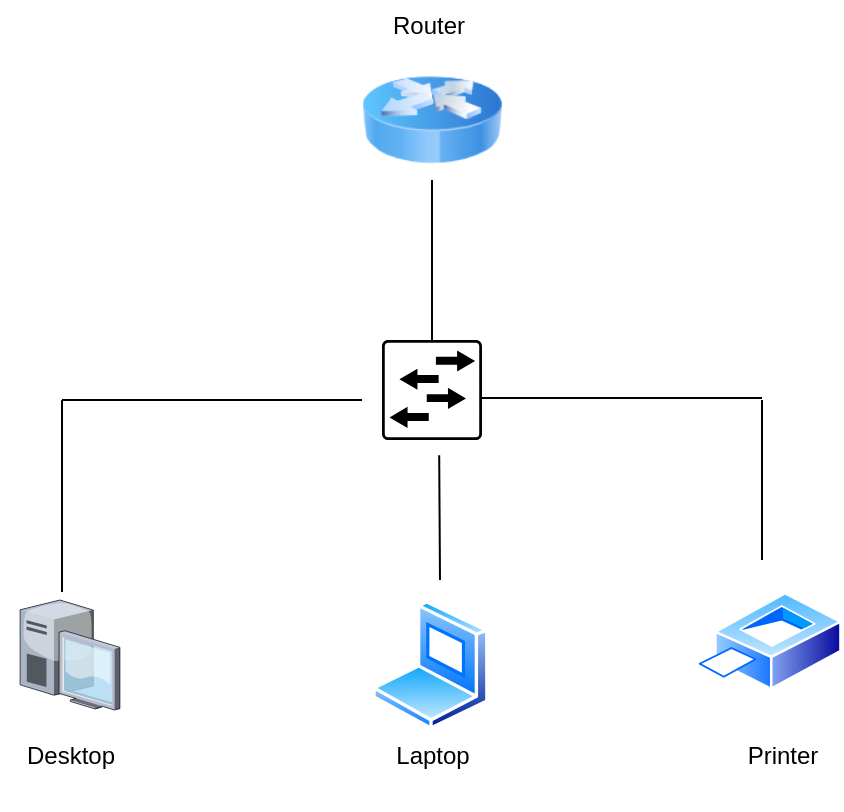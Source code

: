 <mxfile version="26.2.13">
  <diagram name="Page-1" id="T-y03ghc2Tvl-6XSiW8f">
    <mxGraphModel dx="1044" dy="543" grid="1" gridSize="10" guides="1" tooltips="1" connect="1" arrows="1" fold="1" page="1" pageScale="1" pageWidth="850" pageHeight="1100" math="0" shadow="0">
      <root>
        <mxCell id="0" />
        <mxCell id="1" parent="0" />
        <mxCell id="NY2Yz3gPsBfXqk57YhbN-1" value="" style="image;html=1;image=img/lib/clip_art/networking/Router_Icon_128x128.png;labelBackgroundColor=none;" vertex="1" parent="1">
          <mxGeometry x="380" y="150" width="70" height="60" as="geometry" />
        </mxCell>
        <mxCell id="NY2Yz3gPsBfXqk57YhbN-2" value="" style="sketch=0;points=[[0.015,0.015,0],[0.985,0.015,0],[0.985,0.985,0],[0.015,0.985,0],[0.25,0,0],[0.5,0,0],[0.75,0,0],[1,0.25,0],[1,0.5,0],[1,0.75,0],[0.75,1,0],[0.5,1,0],[0.25,1,0],[0,0.75,0],[0,0.5,0],[0,0.25,0]];verticalLabelPosition=bottom;html=1;verticalAlign=top;aspect=fixed;align=center;pointerEvents=1;shape=mxgraph.cisco19.rect;prIcon=l2_switch;labelBackgroundColor=none;" vertex="1" parent="1">
          <mxGeometry x="390" y="290" width="50" height="50" as="geometry" />
        </mxCell>
        <mxCell id="NY2Yz3gPsBfXqk57YhbN-4" value="" style="verticalLabelPosition=bottom;sketch=0;aspect=fixed;html=1;verticalAlign=top;strokeColor=none;align=center;outlineConnect=0;shape=mxgraph.citrix.desktop;labelBackgroundColor=none;" vertex="1" parent="1">
          <mxGeometry x="209.04" y="420" width="49.92" height="54.97" as="geometry" />
        </mxCell>
        <mxCell id="NY2Yz3gPsBfXqk57YhbN-5" value="" style="image;aspect=fixed;perimeter=ellipsePerimeter;html=1;align=center;shadow=0;dashed=0;spacingTop=3;image=img/lib/active_directory/laptop_client.svg;labelBackgroundColor=none;" vertex="1" parent="1">
          <mxGeometry x="385" y="420" width="58.47" height="64.97" as="geometry" />
        </mxCell>
        <mxCell id="NY2Yz3gPsBfXqk57YhbN-6" value="" style="image;aspect=fixed;perimeter=ellipsePerimeter;html=1;align=center;shadow=0;dashed=0;spacingTop=3;image=img/lib/active_directory/printer.svg;labelBackgroundColor=none;" vertex="1" parent="1">
          <mxGeometry x="545.77" y="415.98" width="74.23" height="48.99" as="geometry" />
        </mxCell>
        <mxCell id="NY2Yz3gPsBfXqk57YhbN-12" value="&lt;div&gt;Router&lt;/div&gt;&lt;div&gt;&lt;br&gt;&lt;/div&gt;" style="text;html=1;align=center;verticalAlign=middle;resizable=0;points=[];autosize=1;strokeColor=none;fillColor=none;labelBackgroundColor=none;" vertex="1" parent="1">
          <mxGeometry x="383.47" y="120" width="60" height="40" as="geometry" />
        </mxCell>
        <mxCell id="NY2Yz3gPsBfXqk57YhbN-13" value="&lt;div&gt;Desktop&lt;/div&gt;&lt;div&gt;&lt;br&gt;&lt;/div&gt;" style="text;html=1;align=center;verticalAlign=middle;resizable=0;points=[];autosize=1;strokeColor=none;fillColor=none;labelBackgroundColor=none;" vertex="1" parent="1">
          <mxGeometry x="199" y="484.97" width="70" height="40" as="geometry" />
        </mxCell>
        <mxCell id="NY2Yz3gPsBfXqk57YhbN-14" value="&lt;div&gt;Laptop&lt;/div&gt;&lt;div&gt;&lt;br&gt;&lt;/div&gt;" style="text;html=1;align=center;verticalAlign=middle;resizable=0;points=[];autosize=1;strokeColor=none;fillColor=none;labelBackgroundColor=none;" vertex="1" parent="1">
          <mxGeometry x="385" y="484.97" width="60" height="40" as="geometry" />
        </mxCell>
        <mxCell id="NY2Yz3gPsBfXqk57YhbN-16" value="&lt;div&gt;Printer&lt;/div&gt;&lt;div&gt;&lt;br&gt;&lt;/div&gt;" style="text;html=1;align=center;verticalAlign=middle;resizable=0;points=[];autosize=1;strokeColor=none;fillColor=none;labelBackgroundColor=none;" vertex="1" parent="1">
          <mxGeometry x="560" y="484.97" width="60" height="40" as="geometry" />
        </mxCell>
        <mxCell id="NY2Yz3gPsBfXqk57YhbN-43" value="" style="endArrow=none;html=1;rounded=0;entryX=0.5;entryY=1;entryDx=0;entryDy=0;exitX=0.5;exitY=0;exitDx=0;exitDy=0;exitPerimeter=0;" edge="1" parent="1" source="NY2Yz3gPsBfXqk57YhbN-2" target="NY2Yz3gPsBfXqk57YhbN-1">
          <mxGeometry width="50" height="50" relative="1" as="geometry">
            <mxPoint x="390" y="260" as="sourcePoint" />
            <mxPoint x="440" y="210" as="targetPoint" />
          </mxGeometry>
        </mxCell>
        <mxCell id="NY2Yz3gPsBfXqk57YhbN-44" value="" style="endArrow=none;html=1;rounded=0;" edge="1" parent="1">
          <mxGeometry width="50" height="50" relative="1" as="geometry">
            <mxPoint x="440" y="319" as="sourcePoint" />
            <mxPoint x="580" y="319" as="targetPoint" />
          </mxGeometry>
        </mxCell>
        <mxCell id="NY2Yz3gPsBfXqk57YhbN-45" value="" style="endArrow=none;html=1;rounded=0;entryX=0.572;entryY=1.152;entryDx=0;entryDy=0;entryPerimeter=0;" edge="1" parent="1" target="NY2Yz3gPsBfXqk57YhbN-2">
          <mxGeometry width="50" height="50" relative="1" as="geometry">
            <mxPoint x="419" y="410" as="sourcePoint" />
            <mxPoint x="470" y="380" as="targetPoint" />
          </mxGeometry>
        </mxCell>
        <mxCell id="NY2Yz3gPsBfXqk57YhbN-47" value="" style="endArrow=none;html=1;rounded=0;" edge="1" parent="1">
          <mxGeometry width="50" height="50" relative="1" as="geometry">
            <mxPoint x="580" y="400" as="sourcePoint" />
            <mxPoint x="580" y="320" as="targetPoint" />
          </mxGeometry>
        </mxCell>
        <mxCell id="NY2Yz3gPsBfXqk57YhbN-54" value="" style="endArrow=none;html=1;rounded=0;" edge="1" parent="1">
          <mxGeometry width="50" height="50" relative="1" as="geometry">
            <mxPoint x="230" y="415.98" as="sourcePoint" />
            <mxPoint x="230" y="320" as="targetPoint" />
          </mxGeometry>
        </mxCell>
        <mxCell id="NY2Yz3gPsBfXqk57YhbN-55" value="" style="endArrow=none;html=1;rounded=0;" edge="1" parent="1">
          <mxGeometry width="50" height="50" relative="1" as="geometry">
            <mxPoint x="230" y="320" as="sourcePoint" />
            <mxPoint x="380" y="320" as="targetPoint" />
          </mxGeometry>
        </mxCell>
      </root>
    </mxGraphModel>
  </diagram>
</mxfile>

